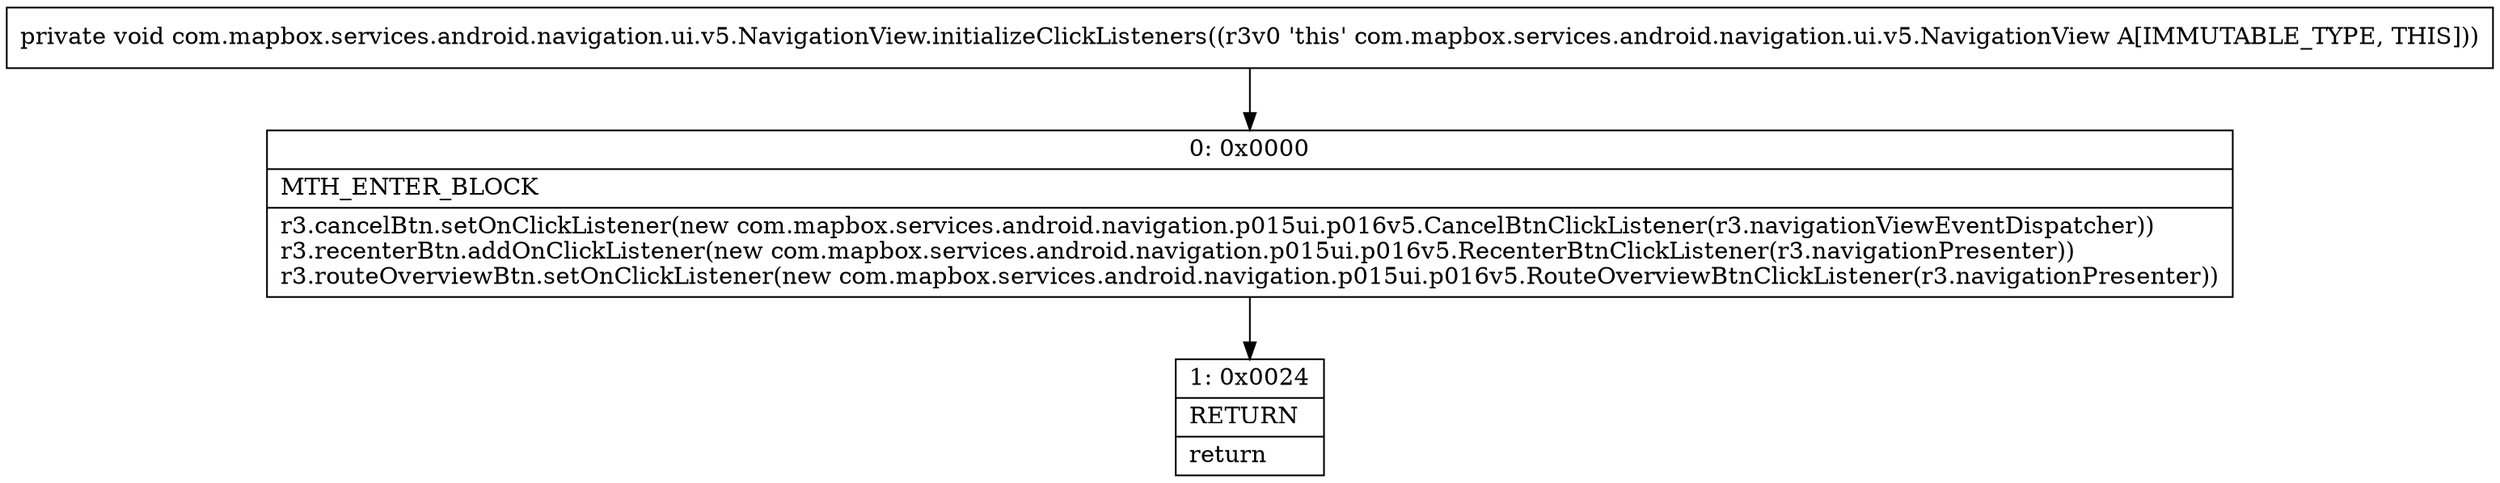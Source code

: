 digraph "CFG forcom.mapbox.services.android.navigation.ui.v5.NavigationView.initializeClickListeners()V" {
Node_0 [shape=record,label="{0\:\ 0x0000|MTH_ENTER_BLOCK\l|r3.cancelBtn.setOnClickListener(new com.mapbox.services.android.navigation.p015ui.p016v5.CancelBtnClickListener(r3.navigationViewEventDispatcher))\lr3.recenterBtn.addOnClickListener(new com.mapbox.services.android.navigation.p015ui.p016v5.RecenterBtnClickListener(r3.navigationPresenter))\lr3.routeOverviewBtn.setOnClickListener(new com.mapbox.services.android.navigation.p015ui.p016v5.RouteOverviewBtnClickListener(r3.navigationPresenter))\l}"];
Node_1 [shape=record,label="{1\:\ 0x0024|RETURN\l|return\l}"];
MethodNode[shape=record,label="{private void com.mapbox.services.android.navigation.ui.v5.NavigationView.initializeClickListeners((r3v0 'this' com.mapbox.services.android.navigation.ui.v5.NavigationView A[IMMUTABLE_TYPE, THIS])) }"];
MethodNode -> Node_0;
Node_0 -> Node_1;
}

